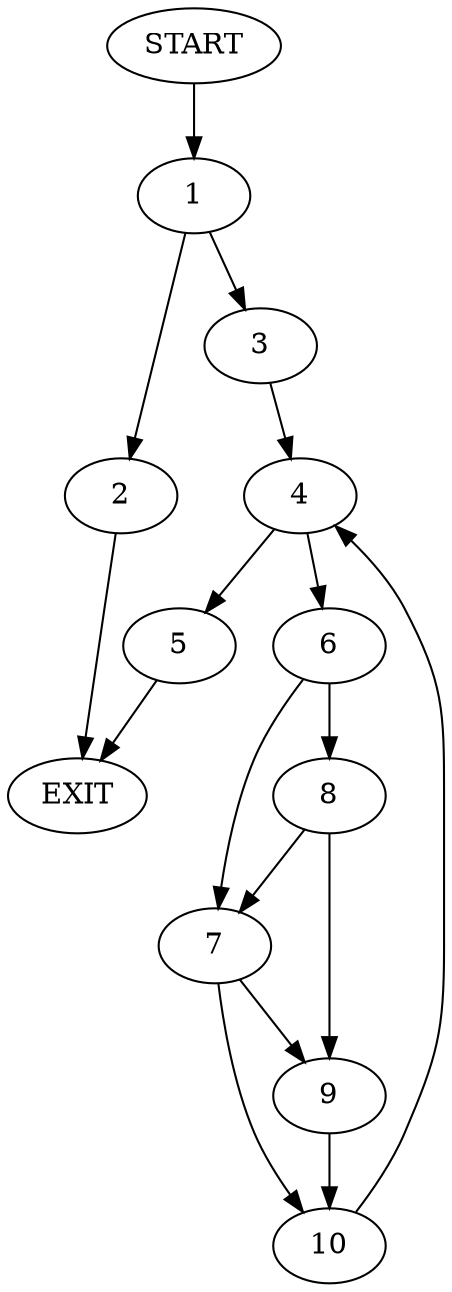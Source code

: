 digraph {
0 [label="START"]
11 [label="EXIT"]
0 -> 1
1 -> 2
1 -> 3
3 -> 4
2 -> 11
4 -> 5
4 -> 6
6 -> 7
6 -> 8
5 -> 11
8 -> 9
8 -> 7
7 -> 9
7 -> 10
9 -> 10
10 -> 4
}
